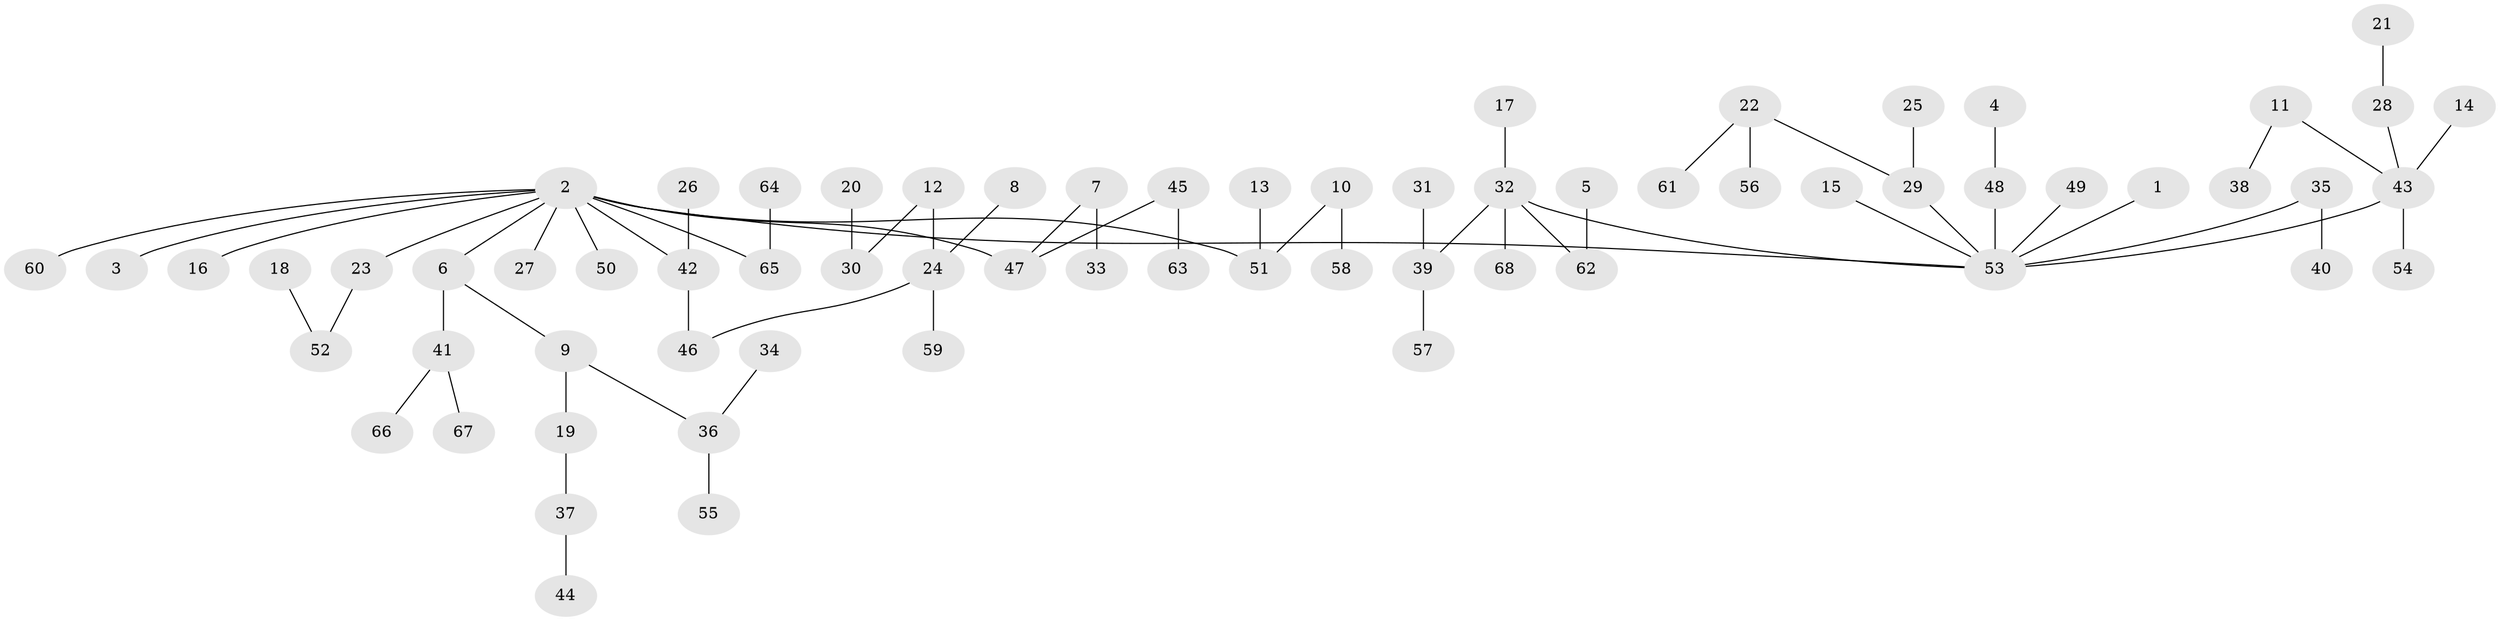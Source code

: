 // original degree distribution, {5: 0.044444444444444446, 3: 0.14814814814814814, 7: 0.007407407407407408, 2: 0.22962962962962963, 1: 0.4962962962962963, 4: 0.06666666666666667, 6: 0.007407407407407408}
// Generated by graph-tools (version 1.1) at 2025/26/03/09/25 03:26:32]
// undirected, 68 vertices, 67 edges
graph export_dot {
graph [start="1"]
  node [color=gray90,style=filled];
  1;
  2;
  3;
  4;
  5;
  6;
  7;
  8;
  9;
  10;
  11;
  12;
  13;
  14;
  15;
  16;
  17;
  18;
  19;
  20;
  21;
  22;
  23;
  24;
  25;
  26;
  27;
  28;
  29;
  30;
  31;
  32;
  33;
  34;
  35;
  36;
  37;
  38;
  39;
  40;
  41;
  42;
  43;
  44;
  45;
  46;
  47;
  48;
  49;
  50;
  51;
  52;
  53;
  54;
  55;
  56;
  57;
  58;
  59;
  60;
  61;
  62;
  63;
  64;
  65;
  66;
  67;
  68;
  1 -- 53 [weight=1.0];
  2 -- 3 [weight=1.0];
  2 -- 6 [weight=1.0];
  2 -- 16 [weight=1.0];
  2 -- 23 [weight=1.0];
  2 -- 27 [weight=1.0];
  2 -- 42 [weight=1.0];
  2 -- 47 [weight=1.0];
  2 -- 50 [weight=1.0];
  2 -- 51 [weight=1.0];
  2 -- 53 [weight=1.0];
  2 -- 60 [weight=1.0];
  2 -- 65 [weight=1.0];
  4 -- 48 [weight=1.0];
  5 -- 62 [weight=1.0];
  6 -- 9 [weight=1.0];
  6 -- 41 [weight=1.0];
  7 -- 33 [weight=1.0];
  7 -- 47 [weight=1.0];
  8 -- 24 [weight=1.0];
  9 -- 19 [weight=1.0];
  9 -- 36 [weight=1.0];
  10 -- 51 [weight=1.0];
  10 -- 58 [weight=1.0];
  11 -- 38 [weight=1.0];
  11 -- 43 [weight=1.0];
  12 -- 24 [weight=1.0];
  12 -- 30 [weight=1.0];
  13 -- 51 [weight=1.0];
  14 -- 43 [weight=1.0];
  15 -- 53 [weight=1.0];
  17 -- 32 [weight=1.0];
  18 -- 52 [weight=1.0];
  19 -- 37 [weight=1.0];
  20 -- 30 [weight=1.0];
  21 -- 28 [weight=1.0];
  22 -- 29 [weight=1.0];
  22 -- 56 [weight=1.0];
  22 -- 61 [weight=1.0];
  23 -- 52 [weight=1.0];
  24 -- 46 [weight=1.0];
  24 -- 59 [weight=1.0];
  25 -- 29 [weight=1.0];
  26 -- 42 [weight=1.0];
  28 -- 43 [weight=1.0];
  29 -- 53 [weight=1.0];
  31 -- 39 [weight=1.0];
  32 -- 39 [weight=1.0];
  32 -- 53 [weight=1.0];
  32 -- 62 [weight=1.0];
  32 -- 68 [weight=1.0];
  34 -- 36 [weight=1.0];
  35 -- 40 [weight=1.0];
  35 -- 53 [weight=1.0];
  36 -- 55 [weight=1.0];
  37 -- 44 [weight=1.0];
  39 -- 57 [weight=1.0];
  41 -- 66 [weight=1.0];
  41 -- 67 [weight=1.0];
  42 -- 46 [weight=1.0];
  43 -- 53 [weight=1.0];
  43 -- 54 [weight=1.0];
  45 -- 47 [weight=1.0];
  45 -- 63 [weight=1.0];
  48 -- 53 [weight=1.0];
  49 -- 53 [weight=1.0];
  64 -- 65 [weight=1.0];
}
